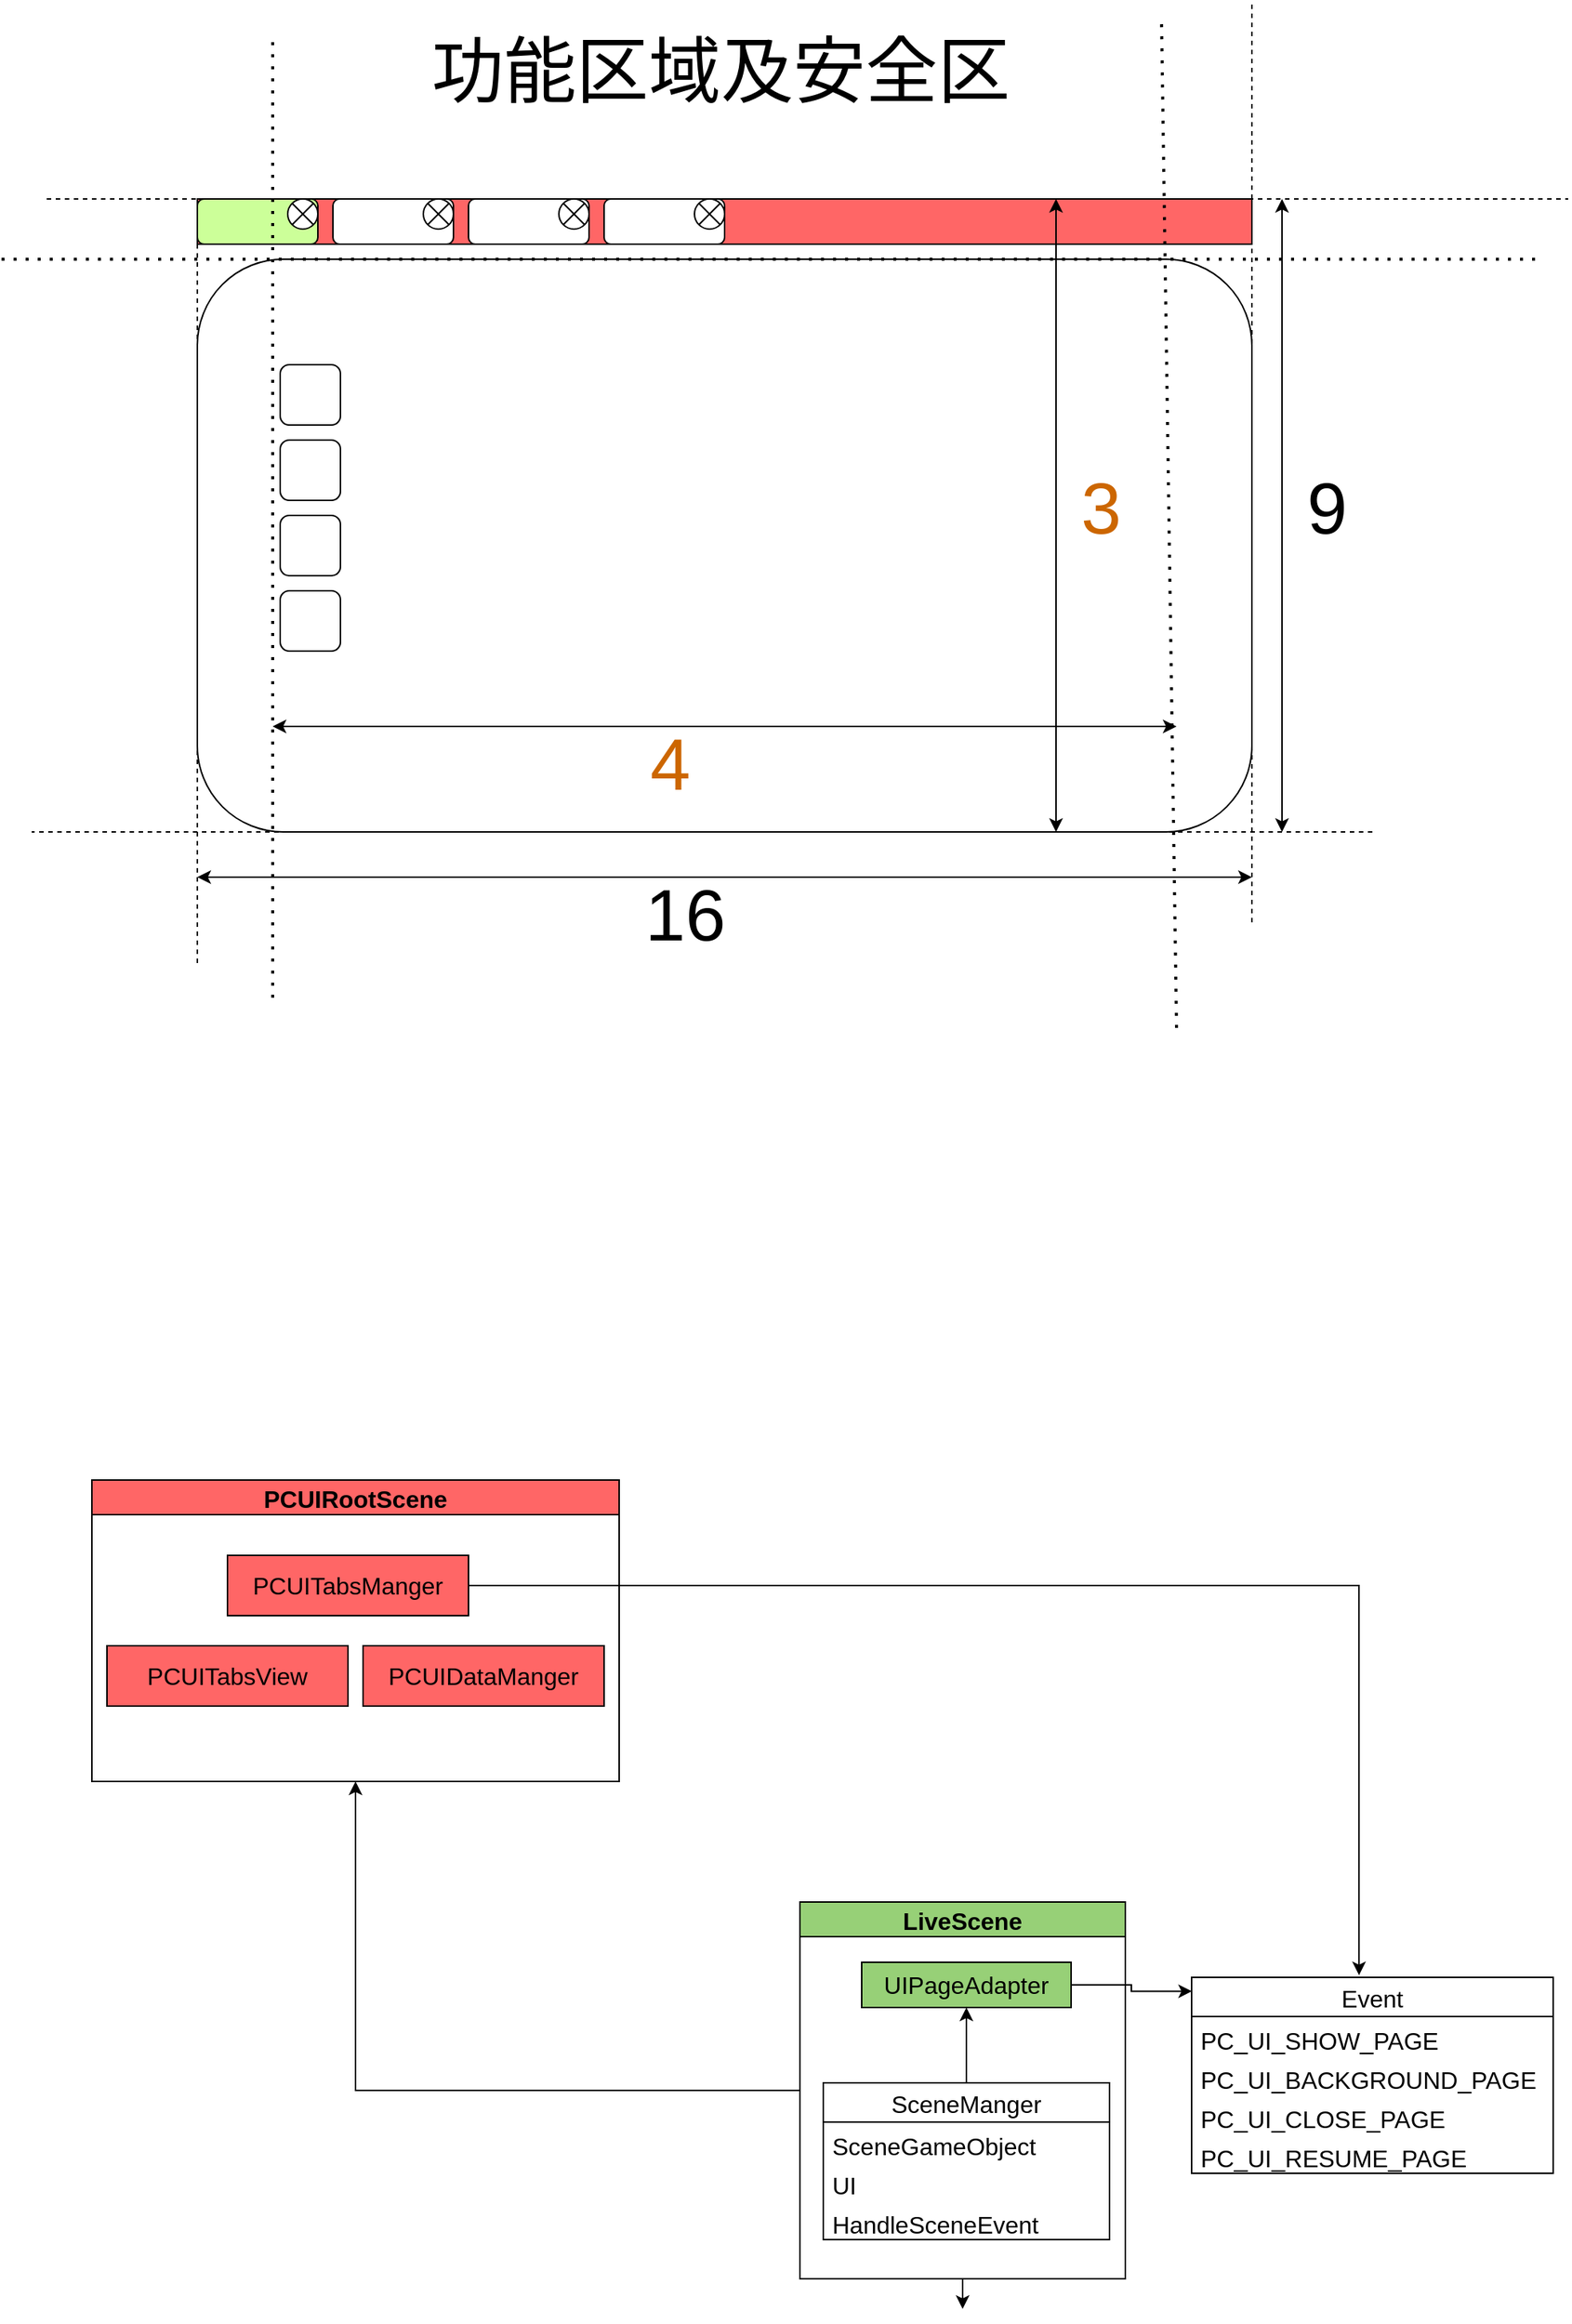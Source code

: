 <mxfile version="20.0.1" type="github">
  <diagram id="btAkh4fgomCn3OrSGPB2" name="Page-1">
    <mxGraphModel dx="2189" dy="1910" grid="1" gridSize="10" guides="1" tooltips="1" connect="1" arrows="1" fold="1" page="1" pageScale="1" pageWidth="827" pageHeight="1169" math="0" shadow="0">
      <root>
        <mxCell id="0" />
        <mxCell id="1" parent="0" />
        <mxCell id="JRh8TJ2VcHhwm4A270mN-1" value="" style="rounded=0;whiteSpace=wrap;html=1;fillColor=#FF6666;" vertex="1" parent="1">
          <mxGeometry x="60" y="50" width="700" height="30" as="geometry" />
        </mxCell>
        <mxCell id="JRh8TJ2VcHhwm4A270mN-2" value="" style="rounded=1;whiteSpace=wrap;html=1;" vertex="1" parent="1">
          <mxGeometry x="60" y="90" width="700" height="380" as="geometry" />
        </mxCell>
        <mxCell id="JRh8TJ2VcHhwm4A270mN-3" value="&lt;font style=&quot;font-size: 48px;&quot;&gt;16&lt;/font&gt;" style="text;html=1;strokeColor=none;fillColor=none;align=center;verticalAlign=middle;whiteSpace=wrap;rounded=0;" vertex="1" parent="1">
          <mxGeometry x="354" y="510" width="60" height="30" as="geometry" />
        </mxCell>
        <mxCell id="JRh8TJ2VcHhwm4A270mN-4" value="" style="endArrow=classic;startArrow=classic;html=1;rounded=0;" edge="1" parent="1">
          <mxGeometry width="50" height="50" relative="1" as="geometry">
            <mxPoint x="60" y="500" as="sourcePoint" />
            <mxPoint x="760" y="500" as="targetPoint" />
            <Array as="points" />
          </mxGeometry>
        </mxCell>
        <mxCell id="JRh8TJ2VcHhwm4A270mN-5" value="&lt;span style=&quot;font-size: 48px;&quot;&gt;9&lt;/span&gt;" style="text;html=1;strokeColor=none;fillColor=none;align=center;verticalAlign=middle;whiteSpace=wrap;rounded=0;" vertex="1" parent="1">
          <mxGeometry x="780" y="240" width="60" height="30" as="geometry" />
        </mxCell>
        <mxCell id="JRh8TJ2VcHhwm4A270mN-6" value="" style="endArrow=classic;startArrow=classic;html=1;rounded=0;" edge="1" parent="1">
          <mxGeometry width="50" height="50" relative="1" as="geometry">
            <mxPoint x="780" y="50" as="sourcePoint" />
            <mxPoint x="780" y="470" as="targetPoint" />
            <Array as="points" />
          </mxGeometry>
        </mxCell>
        <mxCell id="JRh8TJ2VcHhwm4A270mN-8" value="" style="rounded=1;whiteSpace=wrap;html=1;fontSize=48;fillColor=#CCFF99;" vertex="1" parent="1">
          <mxGeometry x="60" y="50" width="80" height="30" as="geometry" />
        </mxCell>
        <mxCell id="JRh8TJ2VcHhwm4A270mN-9" value="" style="rounded=1;whiteSpace=wrap;html=1;fontSize=48;" vertex="1" parent="1">
          <mxGeometry x="150" y="50" width="80" height="30" as="geometry" />
        </mxCell>
        <mxCell id="JRh8TJ2VcHhwm4A270mN-10" value="" style="rounded=1;whiteSpace=wrap;html=1;fontSize=48;" vertex="1" parent="1">
          <mxGeometry x="240" y="50" width="80" height="30" as="geometry" />
        </mxCell>
        <mxCell id="JRh8TJ2VcHhwm4A270mN-11" value="" style="rounded=1;whiteSpace=wrap;html=1;fontSize=48;" vertex="1" parent="1">
          <mxGeometry x="330" y="50" width="80" height="30" as="geometry" />
        </mxCell>
        <mxCell id="JRh8TJ2VcHhwm4A270mN-12" value="" style="shape=sumEllipse;perimeter=ellipsePerimeter;whiteSpace=wrap;html=1;backgroundOutline=1;fontFamily=Helvetica;fontSize=48;fontColor=default;align=center;strokeColor=default;fillColor=default;" vertex="1" parent="1">
          <mxGeometry x="390" y="50" width="20" height="20" as="geometry" />
        </mxCell>
        <mxCell id="JRh8TJ2VcHhwm4A270mN-14" value="" style="shape=sumEllipse;perimeter=ellipsePerimeter;whiteSpace=wrap;html=1;backgroundOutline=1;fontFamily=Helvetica;fontSize=48;fontColor=default;align=center;strokeColor=default;fillColor=default;" vertex="1" parent="1">
          <mxGeometry x="300" y="50" width="20" height="20" as="geometry" />
        </mxCell>
        <mxCell id="JRh8TJ2VcHhwm4A270mN-15" value="" style="shape=sumEllipse;perimeter=ellipsePerimeter;whiteSpace=wrap;html=1;backgroundOutline=1;fontFamily=Helvetica;fontSize=48;fontColor=default;align=center;strokeColor=default;fillColor=default;" vertex="1" parent="1">
          <mxGeometry x="210" y="50" width="20" height="20" as="geometry" />
        </mxCell>
        <mxCell id="JRh8TJ2VcHhwm4A270mN-16" value="" style="shape=sumEllipse;perimeter=ellipsePerimeter;whiteSpace=wrap;html=1;backgroundOutline=1;fontFamily=Helvetica;fontSize=48;fontColor=default;align=center;strokeColor=default;fillColor=default;" vertex="1" parent="1">
          <mxGeometry x="120" y="50" width="20" height="20" as="geometry" />
        </mxCell>
        <mxCell id="JRh8TJ2VcHhwm4A270mN-17" value="" style="rounded=1;whiteSpace=wrap;html=1;fontSize=48;" vertex="1" parent="1">
          <mxGeometry x="115" y="160" width="40" height="40" as="geometry" />
        </mxCell>
        <mxCell id="JRh8TJ2VcHhwm4A270mN-18" value="" style="rounded=1;whiteSpace=wrap;html=1;fontSize=48;" vertex="1" parent="1">
          <mxGeometry x="115" y="210" width="40" height="40" as="geometry" />
        </mxCell>
        <mxCell id="JRh8TJ2VcHhwm4A270mN-19" value="" style="rounded=1;whiteSpace=wrap;html=1;fontSize=48;" vertex="1" parent="1">
          <mxGeometry x="115" y="260" width="40" height="40" as="geometry" />
        </mxCell>
        <mxCell id="JRh8TJ2VcHhwm4A270mN-20" value="" style="rounded=1;whiteSpace=wrap;html=1;fontSize=48;" vertex="1" parent="1">
          <mxGeometry x="115" y="310" width="40" height="40" as="geometry" />
        </mxCell>
        <mxCell id="JRh8TJ2VcHhwm4A270mN-24" value="" style="endArrow=none;dashed=1;html=1;rounded=0;fontSize=48;" edge="1" parent="1">
          <mxGeometry width="50" height="50" relative="1" as="geometry">
            <mxPoint x="-40" y="50" as="sourcePoint" />
            <mxPoint x="970" y="50" as="targetPoint" />
          </mxGeometry>
        </mxCell>
        <mxCell id="JRh8TJ2VcHhwm4A270mN-25" value="" style="endArrow=none;dashed=1;html=1;rounded=0;fontSize=48;" edge="1" parent="1">
          <mxGeometry width="50" height="50" relative="1" as="geometry">
            <mxPoint x="760" y="530" as="sourcePoint" />
            <mxPoint x="760" y="-81.429" as="targetPoint" />
          </mxGeometry>
        </mxCell>
        <mxCell id="JRh8TJ2VcHhwm4A270mN-27" value="" style="endArrow=none;dashed=1;html=1;rounded=0;fontSize=48;" edge="1" parent="1">
          <mxGeometry width="50" height="50" relative="1" as="geometry">
            <mxPoint x="840" y="470" as="sourcePoint" />
            <mxPoint x="-50" y="470" as="targetPoint" />
          </mxGeometry>
        </mxCell>
        <mxCell id="JRh8TJ2VcHhwm4A270mN-28" value="" style="endArrow=none;dashed=1;html=1;rounded=0;fontSize=48;" edge="1" parent="1">
          <mxGeometry width="50" height="50" relative="1" as="geometry">
            <mxPoint x="60" y="50" as="sourcePoint" />
            <mxPoint x="60" y="560" as="targetPoint" />
          </mxGeometry>
        </mxCell>
        <mxCell id="JRh8TJ2VcHhwm4A270mN-31" value="" style="endArrow=none;dashed=1;html=1;dashPattern=1 3;strokeWidth=2;rounded=0;fontSize=48;" edge="1" parent="1">
          <mxGeometry width="50" height="50" relative="1" as="geometry">
            <mxPoint x="-70" y="90" as="sourcePoint" />
            <mxPoint x="950" y="90" as="targetPoint" />
          </mxGeometry>
        </mxCell>
        <mxCell id="JRh8TJ2VcHhwm4A270mN-33" value="" style="endArrow=none;dashed=1;html=1;dashPattern=1 3;strokeWidth=2;rounded=0;fontSize=48;" edge="1" parent="1">
          <mxGeometry width="50" height="50" relative="1" as="geometry">
            <mxPoint x="110" y="580" as="sourcePoint" />
            <mxPoint x="110" y="-60" as="targetPoint" />
          </mxGeometry>
        </mxCell>
        <mxCell id="JRh8TJ2VcHhwm4A270mN-34" value="" style="endArrow=none;dashed=1;html=1;dashPattern=1 3;strokeWidth=2;rounded=0;fontSize=48;" edge="1" parent="1">
          <mxGeometry width="50" height="50" relative="1" as="geometry">
            <mxPoint x="710" y="600" as="sourcePoint" />
            <mxPoint x="700" y="-70" as="targetPoint" />
          </mxGeometry>
        </mxCell>
        <mxCell id="JRh8TJ2VcHhwm4A270mN-38" value="&lt;font color=&quot;#cc6600&quot; style=&quot;font-size: 48px;&quot;&gt;4&lt;/font&gt;" style="text;html=1;strokeColor=none;fillColor=none;align=center;verticalAlign=middle;whiteSpace=wrap;rounded=0;" vertex="1" parent="1">
          <mxGeometry x="344" y="410" width="60" height="30" as="geometry" />
        </mxCell>
        <mxCell id="JRh8TJ2VcHhwm4A270mN-39" value="" style="endArrow=classic;startArrow=classic;html=1;rounded=0;" edge="1" parent="1">
          <mxGeometry width="50" height="50" relative="1" as="geometry">
            <mxPoint x="110" y="400" as="sourcePoint" />
            <mxPoint x="710" y="400" as="targetPoint" />
            <Array as="points" />
          </mxGeometry>
        </mxCell>
        <mxCell id="JRh8TJ2VcHhwm4A270mN-40" value="&lt;span style=&quot;font-size: 48px;&quot;&gt;&lt;font color=&quot;#cc6600&quot;&gt;3&lt;/font&gt;&lt;/span&gt;" style="text;html=1;strokeColor=none;fillColor=none;align=center;verticalAlign=middle;whiteSpace=wrap;rounded=0;" vertex="1" parent="1">
          <mxGeometry x="630" y="240" width="60" height="30" as="geometry" />
        </mxCell>
        <mxCell id="JRh8TJ2VcHhwm4A270mN-41" value="" style="endArrow=classic;startArrow=classic;html=1;rounded=0;" edge="1" parent="1">
          <mxGeometry width="50" height="50" relative="1" as="geometry">
            <mxPoint x="630" y="50" as="sourcePoint" />
            <mxPoint x="630" y="470" as="targetPoint" />
            <Array as="points" />
          </mxGeometry>
        </mxCell>
        <mxCell id="JRh8TJ2VcHhwm4A270mN-44" value="&lt;font color=&quot;#000000&quot;&gt;功能区域及安全区&lt;/font&gt;" style="text;html=1;strokeColor=none;fillColor=none;align=center;verticalAlign=middle;whiteSpace=wrap;rounded=0;fontSize=48;fontColor=#CC6600;" vertex="1" parent="1">
          <mxGeometry x="60" y="-50" width="695" height="30" as="geometry" />
        </mxCell>
        <mxCell id="JRh8TJ2VcHhwm4A270mN-45" value="PCUIRootScene" style="swimlane;fontSize=16;fontColor=#000000;fillColor=#FF6666;" vertex="1" parent="1">
          <mxGeometry x="-10" y="900" width="350" height="200" as="geometry" />
        </mxCell>
        <UserObject label="PCUITabsManger" treeRoot="1" id="JRh8TJ2VcHhwm4A270mN-95">
          <mxCell style="whiteSpace=wrap;html=1;align=center;treeFolding=1;treeMoving=1;newEdgeStyle={&quot;edgeStyle&quot;:&quot;elbowEdgeStyle&quot;,&quot;startArrow&quot;:&quot;none&quot;,&quot;endArrow&quot;:&quot;none&quot;};fontSize=16;fontColor=#000000;fillColor=#FF6666;" vertex="1" parent="JRh8TJ2VcHhwm4A270mN-45">
            <mxGeometry x="90" y="50" width="160" height="40" as="geometry" />
          </mxCell>
        </UserObject>
        <UserObject label="PCUITabsView" treeRoot="1" id="JRh8TJ2VcHhwm4A270mN-101">
          <mxCell style="whiteSpace=wrap;html=1;align=center;treeFolding=1;treeMoving=1;newEdgeStyle={&quot;edgeStyle&quot;:&quot;elbowEdgeStyle&quot;,&quot;startArrow&quot;:&quot;none&quot;,&quot;endArrow&quot;:&quot;none&quot;};fontSize=16;fontColor=#000000;fillColor=#FF6666;" vertex="1" parent="JRh8TJ2VcHhwm4A270mN-45">
            <mxGeometry x="10" y="110" width="160" height="40" as="geometry" />
          </mxCell>
        </UserObject>
        <UserObject label="PCUIDataManger" treeRoot="1" id="JRh8TJ2VcHhwm4A270mN-100">
          <mxCell style="whiteSpace=wrap;html=1;align=center;treeFolding=1;treeMoving=1;newEdgeStyle={&quot;edgeStyle&quot;:&quot;elbowEdgeStyle&quot;,&quot;startArrow&quot;:&quot;none&quot;,&quot;endArrow&quot;:&quot;none&quot;};fontSize=16;fontColor=#000000;fillColor=#FF6666;" vertex="1" parent="JRh8TJ2VcHhwm4A270mN-45">
            <mxGeometry x="180" y="110" width="160" height="40" as="geometry" />
          </mxCell>
        </UserObject>
        <mxCell id="JRh8TJ2VcHhwm4A270mN-93" style="edgeStyle=orthogonalEdgeStyle;rounded=0;orthogonalLoop=1;jettySize=auto;html=1;fontSize=16;fontColor=#000000;entryX=0.5;entryY=1;entryDx=0;entryDy=0;" edge="1" parent="1" source="JRh8TJ2VcHhwm4A270mN-46" target="JRh8TJ2VcHhwm4A270mN-45">
          <mxGeometry relative="1" as="geometry">
            <mxPoint x="350" y="1050" as="targetPoint" />
          </mxGeometry>
        </mxCell>
        <mxCell id="JRh8TJ2VcHhwm4A270mN-111" style="edgeStyle=orthogonalEdgeStyle;rounded=0;orthogonalLoop=1;jettySize=auto;html=1;exitX=0.5;exitY=1;exitDx=0;exitDy=0;fontSize=16;fontColor=#000000;" edge="1" parent="1" source="JRh8TJ2VcHhwm4A270mN-46">
          <mxGeometry relative="1" as="geometry">
            <mxPoint x="568" y="1450" as="targetPoint" />
          </mxGeometry>
        </mxCell>
        <mxCell id="JRh8TJ2VcHhwm4A270mN-46" value="LiveScene" style="swimlane;fontSize=16;fontColor=#000000;fillColor=#97D077;" vertex="1" parent="1">
          <mxGeometry x="460" y="1180" width="216" height="250" as="geometry" />
        </mxCell>
        <mxCell id="JRh8TJ2VcHhwm4A270mN-92" style="edgeStyle=orthogonalEdgeStyle;rounded=0;orthogonalLoop=1;jettySize=auto;html=1;entryX=0.5;entryY=1;entryDx=0;entryDy=0;fontSize=16;fontColor=#000000;" edge="1" parent="JRh8TJ2VcHhwm4A270mN-46" source="JRh8TJ2VcHhwm4A270mN-54" target="JRh8TJ2VcHhwm4A270mN-90">
          <mxGeometry relative="1" as="geometry" />
        </mxCell>
        <mxCell id="JRh8TJ2VcHhwm4A270mN-54" value="SceneManger" style="swimlane;fontStyle=0;childLayout=stackLayout;horizontal=1;startSize=26;fillColor=none;horizontalStack=0;resizeParent=1;resizeParentMax=0;resizeLast=0;collapsible=1;marginBottom=0;fontSize=16;fontColor=#000000;" vertex="1" parent="JRh8TJ2VcHhwm4A270mN-46">
          <mxGeometry x="15.5" y="120" width="190" height="104" as="geometry" />
        </mxCell>
        <mxCell id="JRh8TJ2VcHhwm4A270mN-56" value="SceneGameObject" style="text;strokeColor=none;fillColor=none;align=left;verticalAlign=top;spacingLeft=4;spacingRight=4;overflow=hidden;rotatable=0;points=[[0,0.5],[1,0.5]];portConstraint=eastwest;fontSize=16;fontColor=#000000;" vertex="1" parent="JRh8TJ2VcHhwm4A270mN-54">
          <mxGeometry y="26" width="190" height="26" as="geometry" />
        </mxCell>
        <mxCell id="JRh8TJ2VcHhwm4A270mN-57" value="UI" style="text;strokeColor=none;fillColor=none;align=left;verticalAlign=top;spacingLeft=4;spacingRight=4;overflow=hidden;rotatable=0;points=[[0,0.5],[1,0.5]];portConstraint=eastwest;fontSize=16;fontColor=#000000;" vertex="1" parent="JRh8TJ2VcHhwm4A270mN-54">
          <mxGeometry y="52" width="190" height="26" as="geometry" />
        </mxCell>
        <mxCell id="JRh8TJ2VcHhwm4A270mN-112" value="HandleSceneEvent" style="text;strokeColor=none;fillColor=none;align=left;verticalAlign=top;spacingLeft=4;spacingRight=4;overflow=hidden;rotatable=0;points=[[0,0.5],[1,0.5]];portConstraint=eastwest;fontSize=16;fontColor=#000000;" vertex="1" parent="JRh8TJ2VcHhwm4A270mN-54">
          <mxGeometry y="78" width="190" height="26" as="geometry" />
        </mxCell>
        <mxCell id="JRh8TJ2VcHhwm4A270mN-90" value="UIPageAdapter" style="whiteSpace=wrap;html=1;align=center;verticalAlign=middle;treeFolding=1;treeMoving=1;newEdgeStyle={&quot;edgeStyle&quot;:&quot;elbowEdgeStyle&quot;,&quot;startArrow&quot;:&quot;none&quot;,&quot;endArrow&quot;:&quot;none&quot;};fontSize=16;fontColor=#000000;fillColor=#97D077;" vertex="1" parent="JRh8TJ2VcHhwm4A270mN-46">
          <mxGeometry x="41" y="40" width="139" height="30" as="geometry" />
        </mxCell>
        <mxCell id="JRh8TJ2VcHhwm4A270mN-102" value="Event" style="swimlane;fontStyle=0;childLayout=stackLayout;horizontal=1;startSize=26;fillColor=none;horizontalStack=0;resizeParent=1;resizeParentMax=0;resizeLast=0;collapsible=1;marginBottom=0;fontSize=16;fontColor=#000000;" vertex="1" parent="1">
          <mxGeometry x="720" y="1230" width="240" height="130" as="geometry" />
        </mxCell>
        <mxCell id="JRh8TJ2VcHhwm4A270mN-103" value="PC_UI_SHOW_PAGE" style="text;strokeColor=none;fillColor=none;align=left;verticalAlign=top;spacingLeft=4;spacingRight=4;overflow=hidden;rotatable=0;points=[[0,0.5],[1,0.5]];portConstraint=eastwest;fontSize=16;fontColor=#000000;" vertex="1" parent="JRh8TJ2VcHhwm4A270mN-102">
          <mxGeometry y="26" width="240" height="26" as="geometry" />
        </mxCell>
        <mxCell id="JRh8TJ2VcHhwm4A270mN-104" value="PC_UI_BACKGROUND_PAGE" style="text;strokeColor=none;fillColor=none;align=left;verticalAlign=top;spacingLeft=4;spacingRight=4;overflow=hidden;rotatable=0;points=[[0,0.5],[1,0.5]];portConstraint=eastwest;fontSize=16;fontColor=#000000;" vertex="1" parent="JRh8TJ2VcHhwm4A270mN-102">
          <mxGeometry y="52" width="240" height="26" as="geometry" />
        </mxCell>
        <mxCell id="JRh8TJ2VcHhwm4A270mN-105" value="PC_UI_CLOSE_PAGE" style="text;strokeColor=none;fillColor=none;align=left;verticalAlign=top;spacingLeft=4;spacingRight=4;overflow=hidden;rotatable=0;points=[[0,0.5],[1,0.5]];portConstraint=eastwest;fontSize=16;fontColor=#000000;" vertex="1" parent="JRh8TJ2VcHhwm4A270mN-102">
          <mxGeometry y="78" width="240" height="26" as="geometry" />
        </mxCell>
        <mxCell id="JRh8TJ2VcHhwm4A270mN-108" value="PC_UI_RESUME_PAGE" style="text;strokeColor=none;fillColor=none;align=left;verticalAlign=top;spacingLeft=4;spacingRight=4;overflow=hidden;rotatable=0;points=[[0,0.5],[1,0.5]];portConstraint=eastwest;fontSize=16;fontColor=#000000;" vertex="1" parent="JRh8TJ2VcHhwm4A270mN-102">
          <mxGeometry y="104" width="240" height="26" as="geometry" />
        </mxCell>
        <mxCell id="JRh8TJ2VcHhwm4A270mN-109" style="edgeStyle=orthogonalEdgeStyle;rounded=0;orthogonalLoop=1;jettySize=auto;html=1;entryX=0.001;entryY=0.071;entryDx=0;entryDy=0;entryPerimeter=0;fontSize=16;fontColor=#000000;" edge="1" parent="1" source="JRh8TJ2VcHhwm4A270mN-90" target="JRh8TJ2VcHhwm4A270mN-102">
          <mxGeometry relative="1" as="geometry" />
        </mxCell>
        <mxCell id="JRh8TJ2VcHhwm4A270mN-110" style="edgeStyle=orthogonalEdgeStyle;rounded=0;orthogonalLoop=1;jettySize=auto;html=1;fontSize=16;fontColor=#000000;entryX=0.463;entryY=-0.011;entryDx=0;entryDy=0;entryPerimeter=0;" edge="1" parent="1" source="JRh8TJ2VcHhwm4A270mN-95" target="JRh8TJ2VcHhwm4A270mN-102">
          <mxGeometry relative="1" as="geometry">
            <mxPoint x="270" y="990" as="targetPoint" />
          </mxGeometry>
        </mxCell>
      </root>
    </mxGraphModel>
  </diagram>
</mxfile>
